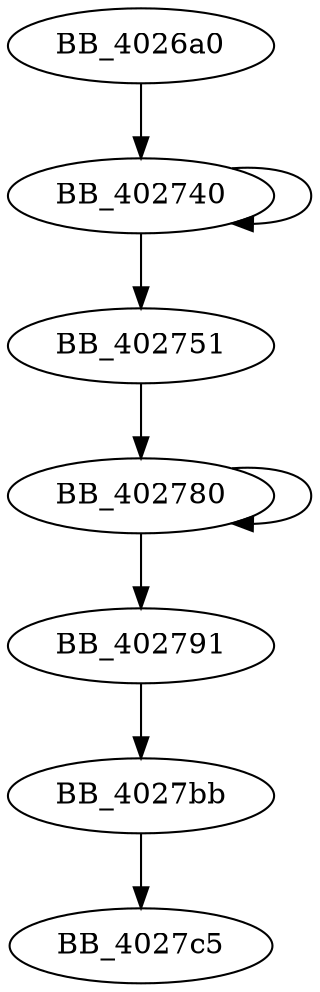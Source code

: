 DiGraph sub_4026A0{
BB_4026a0->BB_402740
BB_402740->BB_402740
BB_402740->BB_402751
BB_402751->BB_402780
BB_402780->BB_402780
BB_402780->BB_402791
BB_402791->BB_4027bb
BB_4027bb->BB_4027c5
}
